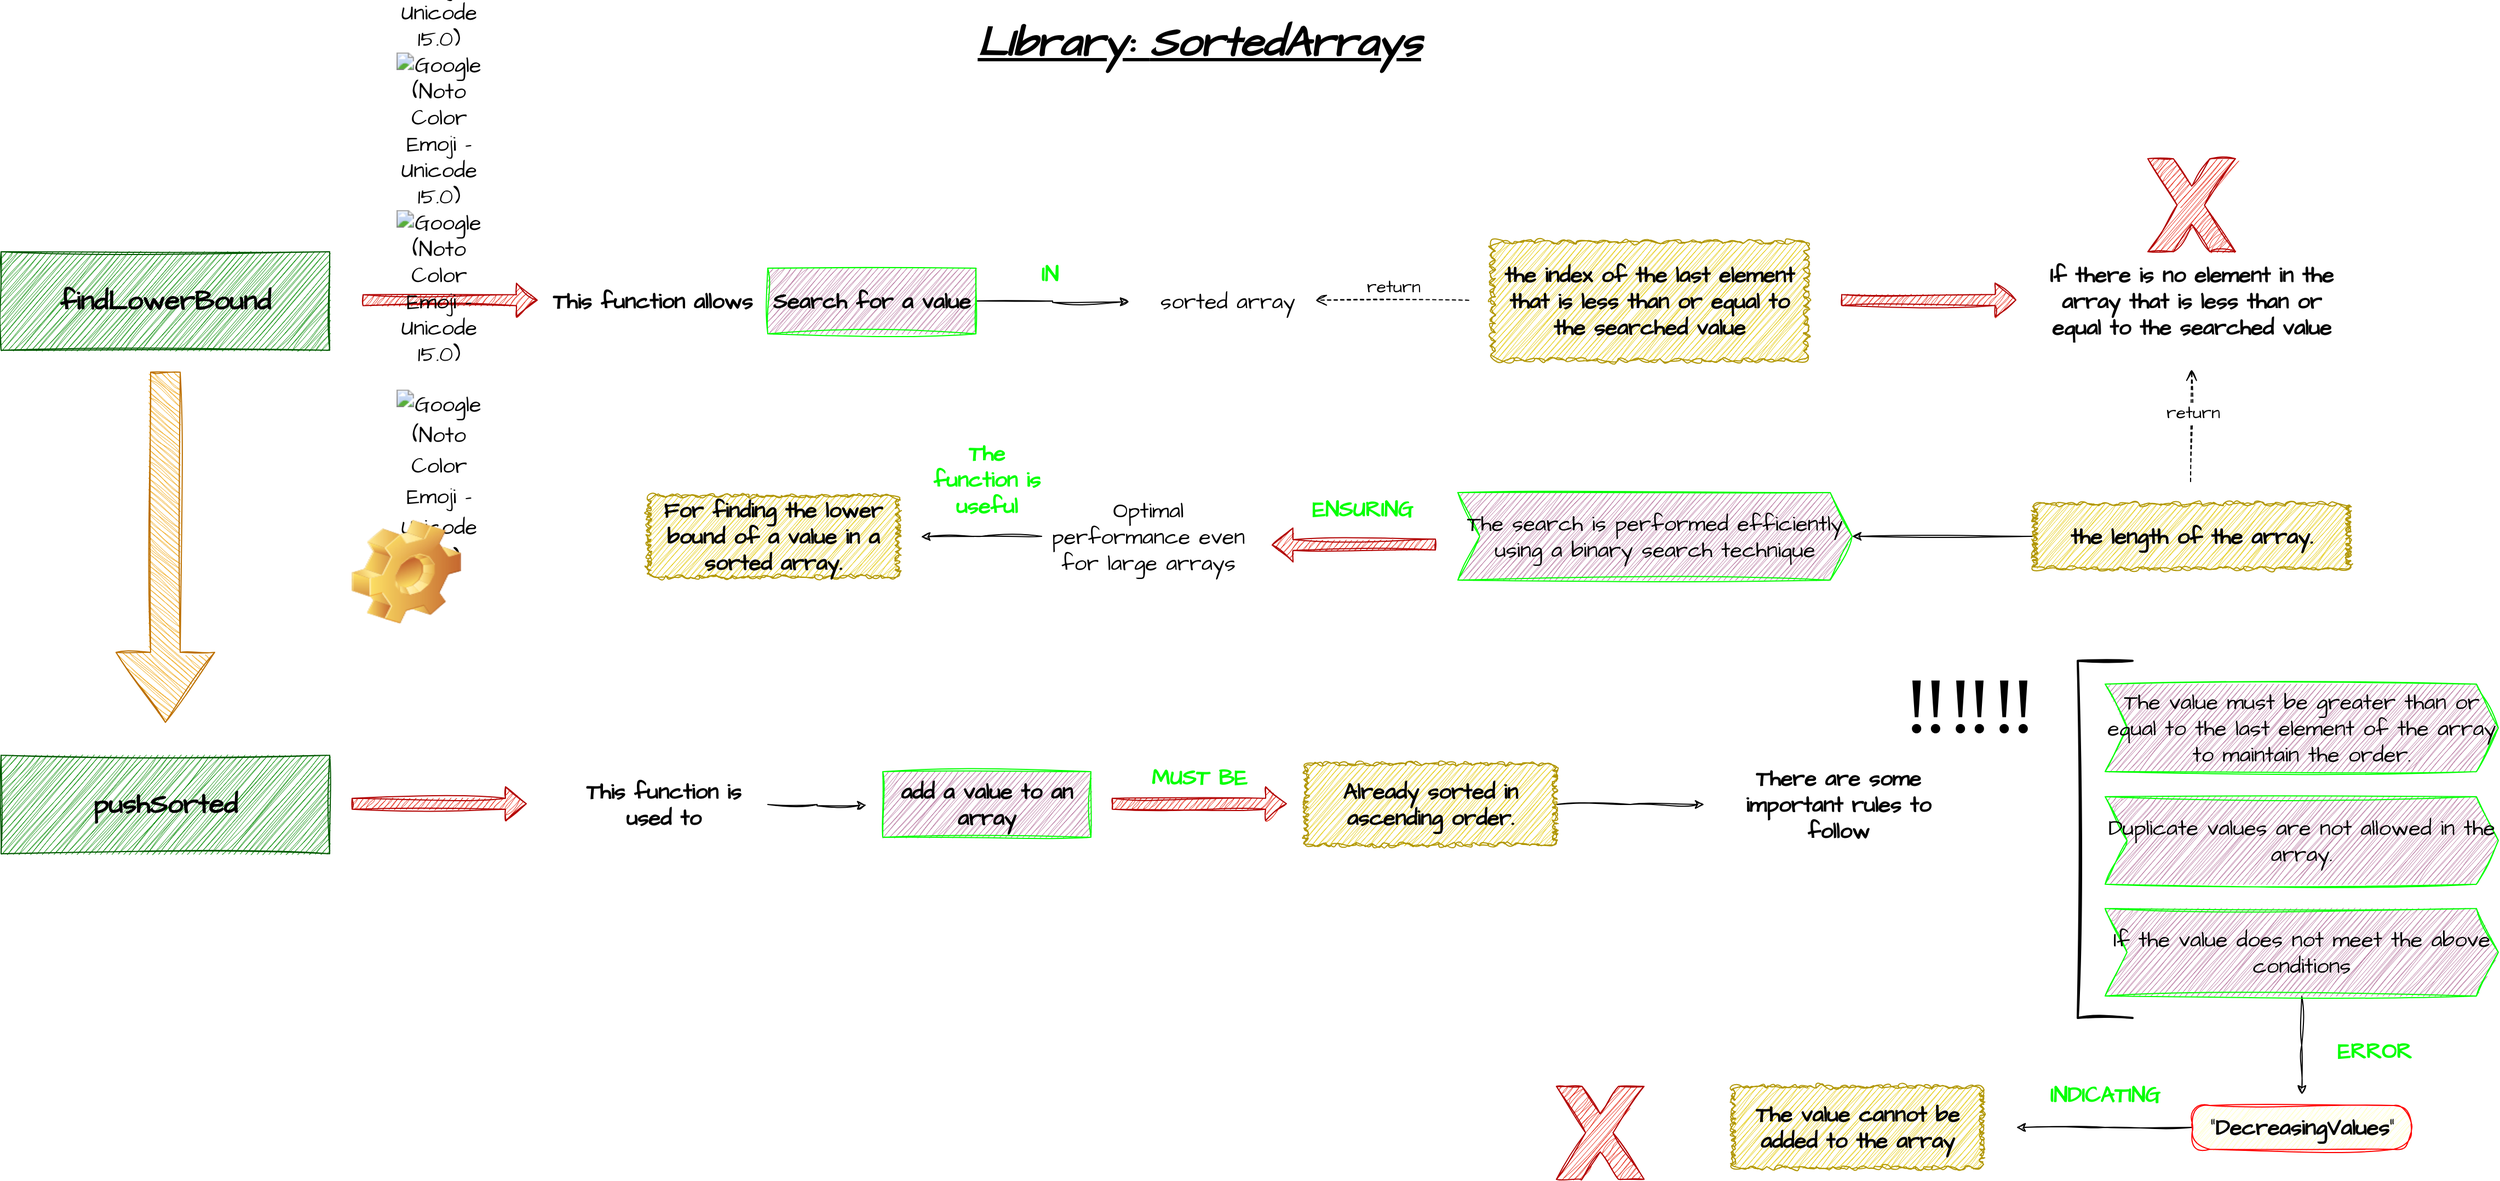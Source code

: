 <mxfile version="21.7.2" type="github">
  <diagram name="Página-1" id="yWGLrWYSczdTiaF9Wtc3">
    <mxGraphModel dx="3474" dy="1447" grid="1" gridSize="10" guides="1" tooltips="1" connect="1" arrows="1" fold="1" page="1" pageScale="1" pageWidth="827" pageHeight="1169" background="none" math="0" shadow="0">
      <root>
        <mxCell id="0" />
        <mxCell id="1" parent="0" />
        <mxCell id="3GVqCLC3AOpg88e1xVN--2" value="&lt;font style=&quot;font-size: 38px;&quot;&gt;&lt;b&gt;&lt;i&gt;&lt;u&gt;&lt;font style=&quot;font-size: 38px;&quot;&gt;LIbrary:&amp;nbsp;&lt;/font&gt;&lt;/u&gt;&lt;/i&gt;&lt;/b&gt;&lt;/font&gt;&lt;font style=&quot;font-size: 38px;&quot;&gt;&lt;i&gt;&lt;b&gt;&lt;u&gt;SortedArrays&lt;/u&gt;&lt;/b&gt;&lt;/i&gt;&lt;/font&gt;" style="text;html=1;strokeColor=none;fillColor=none;align=center;verticalAlign=middle;whiteSpace=wrap;rounded=0;fontSize=20;fontFamily=Architects Daughter;" parent="1" vertex="1">
          <mxGeometry x="170.75" y="140" width="486" height="80" as="geometry" />
        </mxCell>
        <mxCell id="M4fMpMwqK3yh5M_hbPdH-149" value="&lt;b&gt;&lt;font color=&quot;#000000&quot; style=&quot;font-size: 25px;&quot;&gt;findLowerBound&lt;/font&gt;&lt;/b&gt;" style="text;html=1;strokeColor=#005700;fillColor=#008a00;align=center;verticalAlign=middle;whiteSpace=wrap;rounded=0;fontSize=20;fontFamily=Architects Daughter;sketch=1;curveFitting=1;jiggle=2;fontColor=#ffffff;" vertex="1" parent="1">
          <mxGeometry x="-680" y="370" width="300" height="90" as="geometry" />
        </mxCell>
        <mxCell id="M4fMpMwqK3yh5M_hbPdH-152" value="" style="shape=flexArrow;endArrow=classic;html=1;rounded=0;sketch=1;hachureGap=4;jiggle=2;curveFitting=1;fontFamily=Architects Daughter;fontSource=https%3A%2F%2Ffonts.googleapis.com%2Fcss%3Ffamily%3DArchitects%2BDaughter;fontSize=16;fillColor=#e51400;strokeColor=#B20000;" edge="1" parent="1">
          <mxGeometry width="50" height="50" relative="1" as="geometry">
            <mxPoint x="-350" y="414.29" as="sourcePoint" />
            <mxPoint x="-190" y="414.29" as="targetPoint" />
          </mxGeometry>
        </mxCell>
        <mxCell id="M4fMpMwqK3yh5M_hbPdH-153" value="&lt;b&gt;This function allows&lt;/b&gt;" style="text;html=1;strokeColor=none;fillColor=none;align=center;verticalAlign=middle;whiteSpace=wrap;rounded=0;fontSize=20;fontFamily=Architects Daughter;" vertex="1" parent="1">
          <mxGeometry x="-180" y="375" width="190" height="80" as="geometry" />
        </mxCell>
        <mxCell id="M4fMpMwqK3yh5M_hbPdH-160" value="&lt;img alt=&quot;Google (Noto Color Emoji - Unicode 15.0)&quot; src=&quot;https://images.emojiterra.com/google/noto-emoji/unicode-15/color/svg/1f4da.svg&quot;&gt;&lt;img alt=&quot;Google (Noto Color Emoji - Unicode 15.0)&quot; src=&quot;https://images.emojiterra.com/google/noto-emoji/unicode-15/color/svg/1f4da.svg&quot;&gt;&lt;img alt=&quot;Google (Noto Color Emoji - Unicode 15.0)&quot; src=&quot;https://images.emojiterra.com/google/noto-emoji/unicode-15/color/svg/1f4da.svg&quot;&gt;&lt;p style=&quot;line-height: 140%;&quot;&gt;&lt;img alt=&quot;Google (Noto Color Emoji - Unicode 15.0)&quot; src=&quot;https://images.emojiterra.com/google/noto-emoji/unicode-15/color/svg/1f4da.svg&quot;&gt;&lt;br&gt;&lt;/p&gt;" style="text;html=1;strokeColor=none;fillColor=none;align=center;verticalAlign=middle;whiteSpace=wrap;rounded=0;fontSize=20;fontFamily=Architects Daughter;" vertex="1" parent="1">
          <mxGeometry x="-320" y="330" width="80" height="65" as="geometry" />
        </mxCell>
        <mxCell id="M4fMpMwqK3yh5M_hbPdH-161" value="" style="shape=singleArrow;direction=south;whiteSpace=wrap;html=1;sketch=1;hachureGap=4;jiggle=2;curveFitting=1;fontFamily=Architects Daughter;fontSource=https%3A%2F%2Ffonts.googleapis.com%2Fcss%3Ffamily%3DArchitects%2BDaughter;fontSize=20;fillColor=#f0a30a;fontColor=#000000;strokeColor=#BD7000;" vertex="1" parent="1">
          <mxGeometry x="-575" y="480" width="90" height="320" as="geometry" />
        </mxCell>
        <mxCell id="M4fMpMwqK3yh5M_hbPdH-162" value="&lt;font color=&quot;#000000&quot; style=&quot;font-size: 25px;&quot;&gt;&lt;b&gt;pushSorted&lt;/b&gt;&lt;/font&gt;" style="text;html=1;strokeColor=#005700;fillColor=#008a00;align=center;verticalAlign=middle;whiteSpace=wrap;rounded=0;fontSize=20;fontFamily=Architects Daughter;sketch=1;curveFitting=1;jiggle=2;fontColor=#ffffff;" vertex="1" parent="1">
          <mxGeometry x="-680" y="830" width="300" height="90" as="geometry" />
        </mxCell>
        <mxCell id="M4fMpMwqK3yh5M_hbPdH-176" style="edgeStyle=orthogonalEdgeStyle;rounded=0;sketch=1;hachureGap=4;jiggle=2;curveFitting=1;orthogonalLoop=1;jettySize=auto;html=1;exitX=0.5;exitY=1;exitDx=0;exitDy=0;fontFamily=Architects Daughter;fontSource=https%3A%2F%2Ffonts.googleapis.com%2Fcss%3Ffamily%3DArchitects%2BDaughter;fontSize=16;" edge="1" parent="1">
          <mxGeometry relative="1" as="geometry">
            <mxPoint x="485" y="625" as="sourcePoint" />
            <mxPoint x="485" y="625" as="targetPoint" />
          </mxGeometry>
        </mxCell>
        <mxCell id="M4fMpMwqK3yh5M_hbPdH-312" value="" style="shape=image;verticalLabelPosition=bottom;labelBackgroundColor=default;verticalAlign=top;aspect=fixed;imageAspect=0;image=https://images.emojiterra.com/google/noto-emoji/unicode-15/color/svg/1f4da.svg;" vertex="1" parent="1">
          <mxGeometry x="-330" y="285" width="100" height="100" as="geometry" />
        </mxCell>
        <mxCell id="M4fMpMwqK3yh5M_hbPdH-315" value="&lt;font color=&quot;#00ff00&quot;&gt;&lt;b&gt;IN&lt;br&gt;&lt;/b&gt;&lt;/font&gt;" style="text;html=1;strokeColor=none;fillColor=none;align=center;verticalAlign=middle;whiteSpace=wrap;rounded=0;fontSize=20;fontFamily=Architects Daughter;" vertex="1" parent="1">
          <mxGeometry x="250" y="370" width="55" height="40" as="geometry" />
        </mxCell>
        <mxCell id="M4fMpMwqK3yh5M_hbPdH-317" value="sorted array " style="text;html=1;strokeColor=none;fillColor=none;align=center;verticalAlign=middle;whiteSpace=wrap;rounded=0;fontSize=20;fontFamily=Architects Daughter;" vertex="1" parent="1">
          <mxGeometry x="360" y="395" width="160" height="40" as="geometry" />
        </mxCell>
        <mxCell id="M4fMpMwqK3yh5M_hbPdH-325" value="" style="shape=image;html=1;verticalLabelPosition=bottom;verticalAlign=top;imageAspect=0;image=img/clipart/Gear_128x128.png;sketch=1;hachureGap=4;jiggle=2;curveFitting=1;fontFamily=Architects Daughter;fontSource=https%3A%2F%2Ffonts.googleapis.com%2Fcss%3Ffamily%3DArchitects%2BDaughter;fontSize=20;" vertex="1" parent="1">
          <mxGeometry x="-360" y="615" width="100" height="95" as="geometry" />
        </mxCell>
        <mxCell id="M4fMpMwqK3yh5M_hbPdH-327" style="edgeStyle=orthogonalEdgeStyle;rounded=0;sketch=1;hachureGap=4;jiggle=2;curveFitting=1;orthogonalLoop=1;jettySize=auto;html=1;exitX=1;exitY=0.5;exitDx=0;exitDy=0;fontFamily=Architects Daughter;fontSource=https%3A%2F%2Ffonts.googleapis.com%2Fcss%3Ffamily%3DArchitects%2BDaughter;fontSize=16;" edge="1" parent="1" source="M4fMpMwqK3yh5M_hbPdH-326">
          <mxGeometry relative="1" as="geometry">
            <mxPoint x="350" y="415.667" as="targetPoint" />
          </mxGeometry>
        </mxCell>
        <mxCell id="M4fMpMwqK3yh5M_hbPdH-326" value="&lt;b&gt;Search for a value&lt;/b&gt;" style="rounded=0;whiteSpace=wrap;html=1;sketch=1;hachureGap=4;jiggle=2;curveFitting=1;fontFamily=Architects Daughter;fontSource=https%3A%2F%2Ffonts.googleapis.com%2Fcss%3Ffamily%3DArchitects%2BDaughter;fontSize=20;fillColor=#B5739D;strokeColor=#00FF00;" vertex="1" parent="1">
          <mxGeometry x="20" y="385" width="190" height="60" as="geometry" />
        </mxCell>
        <mxCell id="M4fMpMwqK3yh5M_hbPdH-328" value="return" style="html=1;verticalAlign=bottom;endArrow=open;dashed=1;endSize=8;curved=0;rounded=0;sketch=1;hachureGap=4;jiggle=2;curveFitting=1;fontFamily=Architects Daughter;fontSource=https%3A%2F%2Ffonts.googleapis.com%2Fcss%3Ffamily%3DArchitects%2BDaughter;fontSize=16;" edge="1" parent="1">
          <mxGeometry relative="1" as="geometry">
            <mxPoint x="660" y="414.33" as="sourcePoint" />
            <mxPoint x="520" y="414.33" as="targetPoint" />
            <mxPoint x="1" as="offset" />
          </mxGeometry>
        </mxCell>
        <mxCell id="M4fMpMwqK3yh5M_hbPdH-330" value="&lt;b&gt;the index of the last element that is less than or equal to the searched value&lt;/b&gt;" style="whiteSpace=wrap;html=1;shape=mxgraph.basic.cloud_rect;sketch=1;hachureGap=4;jiggle=2;curveFitting=1;fontFamily=Architects Daughter;fontSource=https%3A%2F%2Ffonts.googleapis.com%2Fcss%3Ffamily%3DArchitects%2BDaughter;fontSize=20;fillColor=#e3c800;fontColor=#000000;strokeColor=#B09500;" vertex="1" parent="1">
          <mxGeometry x="680" y="360" width="290" height="110" as="geometry" />
        </mxCell>
        <mxCell id="M4fMpMwqK3yh5M_hbPdH-331" value="" style="shape=flexArrow;endArrow=classic;html=1;rounded=0;sketch=1;hachureGap=4;jiggle=2;curveFitting=1;fontFamily=Architects Daughter;fontSource=https%3A%2F%2Ffonts.googleapis.com%2Fcss%3Ffamily%3DArchitects%2BDaughter;fontSize=16;fillColor=#e51400;strokeColor=#B20000;" edge="1" parent="1">
          <mxGeometry width="50" height="50" relative="1" as="geometry">
            <mxPoint x="1000" y="414.09" as="sourcePoint" />
            <mxPoint x="1160" y="414.09" as="targetPoint" />
          </mxGeometry>
        </mxCell>
        <mxCell id="M4fMpMwqK3yh5M_hbPdH-332" value="&lt;b&gt;If there is no element in the array that is less than or equal to the searched value&lt;/b&gt;" style="text;html=1;strokeColor=none;fillColor=none;align=center;verticalAlign=middle;whiteSpace=wrap;rounded=0;fontSize=20;fontFamily=Architects Daughter;" vertex="1" parent="1">
          <mxGeometry x="1180" y="352.5" width="280" height="125" as="geometry" />
        </mxCell>
        <mxCell id="M4fMpMwqK3yh5M_hbPdH-333" value="" style="verticalLabelPosition=bottom;verticalAlign=top;html=1;shape=mxgraph.basic.x;sketch=1;hachureGap=4;jiggle=2;curveFitting=1;fontFamily=Architects Daughter;fontSource=https%3A%2F%2Ffonts.googleapis.com%2Fcss%3Ffamily%3DArchitects%2BDaughter;fontSize=20;fillColor=#e51400;fontColor=#ffffff;strokeColor=#B20000;" vertex="1" parent="1">
          <mxGeometry x="1280" y="285" width="80" height="85" as="geometry" />
        </mxCell>
        <mxCell id="M4fMpMwqK3yh5M_hbPdH-334" value="return" style="html=1;verticalAlign=bottom;endArrow=open;dashed=1;endSize=8;curved=0;rounded=0;sketch=1;hachureGap=4;jiggle=2;curveFitting=1;fontFamily=Architects Daughter;fontSource=https%3A%2F%2Ffonts.googleapis.com%2Fcss%3Ffamily%3DArchitects%2BDaughter;fontSize=16;entryX=0.5;entryY=1;entryDx=0;entryDy=0;" edge="1" parent="1" target="M4fMpMwqK3yh5M_hbPdH-332">
          <mxGeometry relative="1" as="geometry">
            <mxPoint x="1319" y="580" as="sourcePoint" />
            <mxPoint x="1319.33" y="490" as="targetPoint" />
            <mxPoint x="1" as="offset" />
          </mxGeometry>
        </mxCell>
        <mxCell id="M4fMpMwqK3yh5M_hbPdH-339" value="" style="edgeStyle=orthogonalEdgeStyle;rounded=0;sketch=1;hachureGap=4;jiggle=2;curveFitting=1;orthogonalLoop=1;jettySize=auto;html=1;fontFamily=Architects Daughter;fontSource=https%3A%2F%2Ffonts.googleapis.com%2Fcss%3Ffamily%3DArchitects%2BDaughter;fontSize=16;" edge="1" parent="1" source="M4fMpMwqK3yh5M_hbPdH-335" target="M4fMpMwqK3yh5M_hbPdH-338">
          <mxGeometry relative="1" as="geometry" />
        </mxCell>
        <mxCell id="M4fMpMwqK3yh5M_hbPdH-335" value="&lt;b&gt;the length of the array.&lt;/b&gt;" style="whiteSpace=wrap;html=1;shape=mxgraph.basic.cloud_rect;sketch=1;hachureGap=4;jiggle=2;curveFitting=1;fontFamily=Architects Daughter;fontSource=https%3A%2F%2Ffonts.googleapis.com%2Fcss%3Ffamily%3DArchitects%2BDaughter;fontSize=20;fillColor=#e3c800;fontColor=#000000;strokeColor=#B09500;" vertex="1" parent="1">
          <mxGeometry x="1175" y="600" width="290" height="60" as="geometry" />
        </mxCell>
        <mxCell id="M4fMpMwqK3yh5M_hbPdH-338" value="The search is performed efficiently using a binary search technique" style="shape=step;perimeter=stepPerimeter;whiteSpace=wrap;html=1;fixedSize=1;fontSize=20;fontFamily=Architects Daughter;fillColor=#B5739D;strokeColor=#00FF00;fontColor=#000000;sketch=1;hachureGap=4;jiggle=2;curveFitting=1;fontSource=https%3A%2F%2Ffonts.googleapis.com%2Fcss%3Ffamily%3DArchitects%2BDaughter;" vertex="1" parent="1">
          <mxGeometry x="650" y="590" width="360" height="80" as="geometry" />
        </mxCell>
        <mxCell id="M4fMpMwqK3yh5M_hbPdH-340" value="" style="shape=flexArrow;endArrow=classic;html=1;rounded=0;sketch=1;hachureGap=4;jiggle=2;curveFitting=1;fontFamily=Architects Daughter;fontSource=https%3A%2F%2Ffonts.googleapis.com%2Fcss%3Ffamily%3DArchitects%2BDaughter;fontSize=16;fillColor=#e51400;strokeColor=#B20000;" edge="1" parent="1">
          <mxGeometry width="50" height="50" relative="1" as="geometry">
            <mxPoint x="630" y="637.5" as="sourcePoint" />
            <mxPoint x="480" y="638" as="targetPoint" />
          </mxGeometry>
        </mxCell>
        <mxCell id="M4fMpMwqK3yh5M_hbPdH-341" value="&lt;font color=&quot;#00ff00&quot;&gt;&lt;b&gt;ENSURING&lt;br&gt;&lt;/b&gt;&lt;/font&gt;" style="text;html=1;strokeColor=none;fillColor=none;align=center;verticalAlign=middle;whiteSpace=wrap;rounded=0;fontSize=20;fontFamily=Architects Daughter;" vertex="1" parent="1">
          <mxGeometry x="510" y="585" width="105.5" height="40" as="geometry" />
        </mxCell>
        <mxCell id="M4fMpMwqK3yh5M_hbPdH-343" style="edgeStyle=orthogonalEdgeStyle;rounded=0;sketch=1;hachureGap=4;jiggle=2;curveFitting=1;orthogonalLoop=1;jettySize=auto;html=1;exitX=0;exitY=0.5;exitDx=0;exitDy=0;fontFamily=Architects Daughter;fontSource=https%3A%2F%2Ffonts.googleapis.com%2Fcss%3Ffamily%3DArchitects%2BDaughter;fontSize=16;" edge="1" parent="1" source="M4fMpMwqK3yh5M_hbPdH-342">
          <mxGeometry relative="1" as="geometry">
            <mxPoint x="160" y="630.333" as="targetPoint" />
          </mxGeometry>
        </mxCell>
        <mxCell id="M4fMpMwqK3yh5M_hbPdH-342" value="Optimal performance even for large arrays" style="text;html=1;strokeColor=none;fillColor=none;align=center;verticalAlign=middle;whiteSpace=wrap;rounded=0;fontSize=20;fontFamily=Architects Daughter;" vertex="1" parent="1">
          <mxGeometry x="270" y="575" width="195" height="110" as="geometry" />
        </mxCell>
        <mxCell id="M4fMpMwqK3yh5M_hbPdH-344" value="&lt;font color=&quot;#00ff00&quot;&gt;&lt;b&gt;The function is useful&lt;br&gt;&lt;/b&gt;&lt;/font&gt;" style="text;html=1;strokeColor=none;fillColor=none;align=center;verticalAlign=middle;whiteSpace=wrap;rounded=0;fontSize=20;fontFamily=Architects Daughter;" vertex="1" parent="1">
          <mxGeometry x="160" y="540" width="120" height="75" as="geometry" />
        </mxCell>
        <mxCell id="M4fMpMwqK3yh5M_hbPdH-345" value="&lt;b&gt;For finding the lower bound of a value in a sorted array.&lt;/b&gt;" style="whiteSpace=wrap;html=1;shape=mxgraph.basic.cloud_rect;sketch=1;hachureGap=4;jiggle=2;curveFitting=1;fontFamily=Architects Daughter;fontSource=https%3A%2F%2Ffonts.googleapis.com%2Fcss%3Ffamily%3DArchitects%2BDaughter;fontSize=20;fillColor=#e3c800;fontColor=#000000;strokeColor=#B09500;" vertex="1" parent="1">
          <mxGeometry x="-90" y="592.5" width="230" height="75" as="geometry" />
        </mxCell>
        <mxCell id="M4fMpMwqK3yh5M_hbPdH-346" value="" style="shape=flexArrow;endArrow=classic;html=1;rounded=0;sketch=1;hachureGap=4;jiggle=2;curveFitting=1;fontFamily=Architects Daughter;fontSource=https%3A%2F%2Ffonts.googleapis.com%2Fcss%3Ffamily%3DArchitects%2BDaughter;fontSize=16;fillColor=#e51400;strokeColor=#B20000;" edge="1" parent="1">
          <mxGeometry width="50" height="50" relative="1" as="geometry">
            <mxPoint x="-360" y="874.33" as="sourcePoint" />
            <mxPoint x="-200" y="874.33" as="targetPoint" />
          </mxGeometry>
        </mxCell>
        <mxCell id="M4fMpMwqK3yh5M_hbPdH-349" style="edgeStyle=orthogonalEdgeStyle;rounded=0;sketch=1;hachureGap=4;jiggle=2;curveFitting=1;orthogonalLoop=1;jettySize=auto;html=1;exitX=1;exitY=0.5;exitDx=0;exitDy=0;fontFamily=Architects Daughter;fontSource=https%3A%2F%2Ffonts.googleapis.com%2Fcss%3Ffamily%3DArchitects%2BDaughter;fontSize=16;" edge="1" parent="1" source="M4fMpMwqK3yh5M_hbPdH-347">
          <mxGeometry relative="1" as="geometry">
            <mxPoint x="110" y="875.667" as="targetPoint" />
          </mxGeometry>
        </mxCell>
        <mxCell id="M4fMpMwqK3yh5M_hbPdH-347" value="&lt;b&gt;This function is used to&lt;/b&gt;" style="text;html=1;strokeColor=none;fillColor=none;align=center;verticalAlign=middle;whiteSpace=wrap;rounded=0;fontSize=20;fontFamily=Architects Daughter;" vertex="1" parent="1">
          <mxGeometry x="-170" y="835" width="190" height="80" as="geometry" />
        </mxCell>
        <mxCell id="M4fMpMwqK3yh5M_hbPdH-348" value="&lt;b&gt;add a value&amp;nbsp;to an array&lt;/b&gt;" style="rounded=0;whiteSpace=wrap;html=1;sketch=1;hachureGap=4;jiggle=2;curveFitting=1;fontFamily=Architects Daughter;fontSource=https%3A%2F%2Ffonts.googleapis.com%2Fcss%3Ffamily%3DArchitects%2BDaughter;fontSize=20;fillColor=#B5739D;strokeColor=#00FF00;" vertex="1" parent="1">
          <mxGeometry x="125" y="845" width="190" height="60" as="geometry" />
        </mxCell>
        <mxCell id="M4fMpMwqK3yh5M_hbPdH-350" value="" style="shape=flexArrow;endArrow=classic;html=1;rounded=0;sketch=1;hachureGap=4;jiggle=2;curveFitting=1;fontFamily=Architects Daughter;fontSource=https%3A%2F%2Ffonts.googleapis.com%2Fcss%3Ffamily%3DArchitects%2BDaughter;fontSize=16;fillColor=#e51400;strokeColor=#B20000;" edge="1" parent="1">
          <mxGeometry width="50" height="50" relative="1" as="geometry">
            <mxPoint x="334" y="874.33" as="sourcePoint" />
            <mxPoint x="494" y="874.33" as="targetPoint" />
          </mxGeometry>
        </mxCell>
        <mxCell id="M4fMpMwqK3yh5M_hbPdH-351" value="&lt;font color=&quot;#00ff00&quot;&gt;&lt;b&gt;MUST BE&lt;br&gt;&lt;/b&gt;&lt;/font&gt;" style="text;html=1;strokeColor=none;fillColor=none;align=center;verticalAlign=middle;whiteSpace=wrap;rounded=0;fontSize=20;fontFamily=Architects Daughter;" vertex="1" parent="1">
          <mxGeometry x="361" y="830" width="105.5" height="40" as="geometry" />
        </mxCell>
        <mxCell id="M4fMpMwqK3yh5M_hbPdH-354" value="" style="edgeStyle=orthogonalEdgeStyle;rounded=0;sketch=1;hachureGap=4;jiggle=2;curveFitting=1;orthogonalLoop=1;jettySize=auto;html=1;fontFamily=Architects Daughter;fontSource=https%3A%2F%2Ffonts.googleapis.com%2Fcss%3Ffamily%3DArchitects%2BDaughter;fontSize=16;" edge="1" parent="1" source="M4fMpMwqK3yh5M_hbPdH-352">
          <mxGeometry relative="1" as="geometry">
            <mxPoint x="875" y="875" as="targetPoint" />
          </mxGeometry>
        </mxCell>
        <mxCell id="M4fMpMwqK3yh5M_hbPdH-352" value="&lt;b&gt;Already sorted in ascending order.&lt;/b&gt;" style="whiteSpace=wrap;html=1;shape=mxgraph.basic.cloud_rect;sketch=1;hachureGap=4;jiggle=2;curveFitting=1;fontFamily=Architects Daughter;fontSource=https%3A%2F%2Ffonts.googleapis.com%2Fcss%3Ffamily%3DArchitects%2BDaughter;fontSize=20;fillColor=#e3c800;fontColor=#000000;strokeColor=#B09500;" vertex="1" parent="1">
          <mxGeometry x="510" y="837.5" width="230" height="75" as="geometry" />
        </mxCell>
        <mxCell id="M4fMpMwqK3yh5M_hbPdH-355" value="&lt;b&gt;There are some important rules to follow&lt;/b&gt;" style="text;html=1;strokeColor=none;fillColor=none;align=center;verticalAlign=middle;whiteSpace=wrap;rounded=0;fontSize=20;fontFamily=Architects Daughter;" vertex="1" parent="1">
          <mxGeometry x="900" y="820" width="195" height="110" as="geometry" />
        </mxCell>
        <mxCell id="M4fMpMwqK3yh5M_hbPdH-358" value="&lt;font style=&quot;font-size: 72px;&quot;&gt;‼️&lt;/font&gt;" style="text;html=1;strokeColor=none;fillColor=none;align=center;verticalAlign=middle;whiteSpace=wrap;rounded=0;fontSize=20;fontFamily=Architects Daughter;" vertex="1" parent="1">
          <mxGeometry x="1030" y="755" width="95" height="65" as="geometry" />
        </mxCell>
        <mxCell id="M4fMpMwqK3yh5M_hbPdH-359" value="&lt;font style=&quot;font-size: 72px;&quot;&gt;‼️&lt;/font&gt;" style="text;html=1;strokeColor=none;fillColor=none;align=center;verticalAlign=middle;whiteSpace=wrap;rounded=0;fontSize=20;fontFamily=Architects Daughter;" vertex="1" parent="1">
          <mxGeometry x="1070" y="755" width="95" height="65" as="geometry" />
        </mxCell>
        <mxCell id="M4fMpMwqK3yh5M_hbPdH-360" value="&lt;font style=&quot;font-size: 72px;&quot;&gt;‼️&lt;/font&gt;" style="text;html=1;strokeColor=none;fillColor=none;align=center;verticalAlign=middle;whiteSpace=wrap;rounded=0;fontSize=20;fontFamily=Architects Daughter;" vertex="1" parent="1">
          <mxGeometry x="1110" y="755" width="95" height="65" as="geometry" />
        </mxCell>
        <mxCell id="M4fMpMwqK3yh5M_hbPdH-361" value="" style="strokeWidth=2;html=1;shape=mxgraph.flowchart.annotation_1;align=left;pointerEvents=1;sketch=1;hachureGap=4;jiggle=2;curveFitting=1;fontFamily=Architects Daughter;fontSource=https%3A%2F%2Ffonts.googleapis.com%2Fcss%3Ffamily%3DArchitects%2BDaughter;fontSize=20;" vertex="1" parent="1">
          <mxGeometry x="1216" y="743.75" width="50" height="326.25" as="geometry" />
        </mxCell>
        <mxCell id="M4fMpMwqK3yh5M_hbPdH-362" value="The value must be greater than or equal to the last element of the array to maintain the order." style="shape=step;perimeter=stepPerimeter;whiteSpace=wrap;html=1;fixedSize=1;fontSize=20;fontFamily=Architects Daughter;fillColor=#B5739D;strokeColor=#00FF00;fontColor=#000000;sketch=1;hachureGap=4;jiggle=2;curveFitting=1;fontSource=https%3A%2F%2Ffonts.googleapis.com%2Fcss%3Ffamily%3DArchitects%2BDaughter;" vertex="1" parent="1">
          <mxGeometry x="1241" y="765" width="359" height="80" as="geometry" />
        </mxCell>
        <mxCell id="M4fMpMwqK3yh5M_hbPdH-363" value="Duplicate values are not allowed in the array." style="shape=step;perimeter=stepPerimeter;whiteSpace=wrap;html=1;fixedSize=1;fontSize=20;fontFamily=Architects Daughter;fillColor=#B5739D;strokeColor=#00FF00;fontColor=#000000;sketch=1;hachureGap=4;jiggle=2;curveFitting=1;fontSource=https%3A%2F%2Ffonts.googleapis.com%2Fcss%3Ffamily%3DArchitects%2BDaughter;" vertex="1" parent="1">
          <mxGeometry x="1241" y="867.88" width="359" height="80" as="geometry" />
        </mxCell>
        <mxCell id="M4fMpMwqK3yh5M_hbPdH-365" style="edgeStyle=orthogonalEdgeStyle;rounded=0;sketch=1;hachureGap=4;jiggle=2;curveFitting=1;orthogonalLoop=1;jettySize=auto;html=1;exitX=0.5;exitY=1;exitDx=0;exitDy=0;fontFamily=Architects Daughter;fontSource=https%3A%2F%2Ffonts.googleapis.com%2Fcss%3Ffamily%3DArchitects%2BDaughter;fontSize=16;" edge="1" parent="1" source="M4fMpMwqK3yh5M_hbPdH-364">
          <mxGeometry relative="1" as="geometry">
            <mxPoint x="1420.667" y="1140" as="targetPoint" />
          </mxGeometry>
        </mxCell>
        <mxCell id="M4fMpMwqK3yh5M_hbPdH-364" value="If the value does not meet the above conditions" style="shape=step;perimeter=stepPerimeter;whiteSpace=wrap;html=1;fixedSize=1;fontSize=20;fontFamily=Architects Daughter;fillColor=#B5739D;strokeColor=#00FF00;fontColor=#000000;sketch=1;hachureGap=4;jiggle=2;curveFitting=1;fontSource=https%3A%2F%2Ffonts.googleapis.com%2Fcss%3Ffamily%3DArchitects%2BDaughter;" vertex="1" parent="1">
          <mxGeometry x="1241" y="970" width="359" height="80" as="geometry" />
        </mxCell>
        <mxCell id="M4fMpMwqK3yh5M_hbPdH-366" value="&lt;font color=&quot;#00ff00&quot;&gt;&lt;b&gt;&amp;nbsp;ERROR&lt;br&gt;&lt;/b&gt;&lt;/font&gt;" style="text;html=1;strokeColor=none;fillColor=none;align=center;verticalAlign=middle;whiteSpace=wrap;rounded=0;fontSize=20;fontFamily=Architects Daughter;" vertex="1" parent="1">
          <mxGeometry x="1430" y="1080" width="105.5" height="40" as="geometry" />
        </mxCell>
        <mxCell id="M4fMpMwqK3yh5M_hbPdH-370" style="edgeStyle=orthogonalEdgeStyle;rounded=0;sketch=1;hachureGap=4;jiggle=2;curveFitting=1;orthogonalLoop=1;jettySize=auto;html=1;exitX=0;exitY=0.5;exitDx=0;exitDy=0;fontFamily=Architects Daughter;fontSource=https%3A%2F%2Ffonts.googleapis.com%2Fcss%3Ffamily%3DArchitects%2BDaughter;fontSize=16;" edge="1" parent="1" source="M4fMpMwqK3yh5M_hbPdH-368">
          <mxGeometry relative="1" as="geometry">
            <mxPoint x="1160" y="1170" as="targetPoint" />
          </mxGeometry>
        </mxCell>
        <mxCell id="M4fMpMwqK3yh5M_hbPdH-368" value="&quot;&lt;b&gt;DecreasingValues&lt;/b&gt;&quot;" style="rounded=1;whiteSpace=wrap;html=1;arcSize=40;fontColor=#000000;fillColor=#ffffc0;strokeColor=#ff0000;sketch=1;hachureGap=4;jiggle=2;curveFitting=1;fontFamily=Architects Daughter;fontSource=https%3A%2F%2Ffonts.googleapis.com%2Fcss%3Ffamily%3DArchitects%2BDaughter;fontSize=20;" vertex="1" parent="1">
          <mxGeometry x="1320.5" y="1150" width="200" height="40" as="geometry" />
        </mxCell>
        <mxCell id="M4fMpMwqK3yh5M_hbPdH-371" value="&lt;font color=&quot;#00ff00&quot;&gt;&lt;b&gt;INDICATING&lt;br&gt;&lt;/b&gt;&lt;/font&gt;" style="text;html=1;strokeColor=none;fillColor=none;align=center;verticalAlign=middle;whiteSpace=wrap;rounded=0;fontSize=20;fontFamily=Architects Daughter;" vertex="1" parent="1">
          <mxGeometry x="1188.25" y="1120" width="105.5" height="40" as="geometry" />
        </mxCell>
        <mxCell id="M4fMpMwqK3yh5M_hbPdH-372" value="&lt;b&gt;The value cannot be added to the array&lt;/b&gt;" style="whiteSpace=wrap;html=1;shape=mxgraph.basic.cloud_rect;sketch=1;hachureGap=4;jiggle=2;curveFitting=1;fontFamily=Architects Daughter;fontSource=https%3A%2F%2Ffonts.googleapis.com%2Fcss%3Ffamily%3DArchitects%2BDaughter;fontSize=20;fillColor=#e3c800;fontColor=#000000;strokeColor=#B09500;" vertex="1" parent="1">
          <mxGeometry x="900" y="1132.5" width="230" height="75" as="geometry" />
        </mxCell>
        <mxCell id="M4fMpMwqK3yh5M_hbPdH-373" value="" style="verticalLabelPosition=bottom;verticalAlign=top;html=1;shape=mxgraph.basic.x;sketch=1;hachureGap=4;jiggle=2;curveFitting=1;fontFamily=Architects Daughter;fontSource=https%3A%2F%2Ffonts.googleapis.com%2Fcss%3Ffamily%3DArchitects%2BDaughter;fontSize=20;fillColor=#e51400;fontColor=#ffffff;strokeColor=#B20000;" vertex="1" parent="1">
          <mxGeometry x="740" y="1132.5" width="80" height="85" as="geometry" />
        </mxCell>
      </root>
    </mxGraphModel>
  </diagram>
</mxfile>
